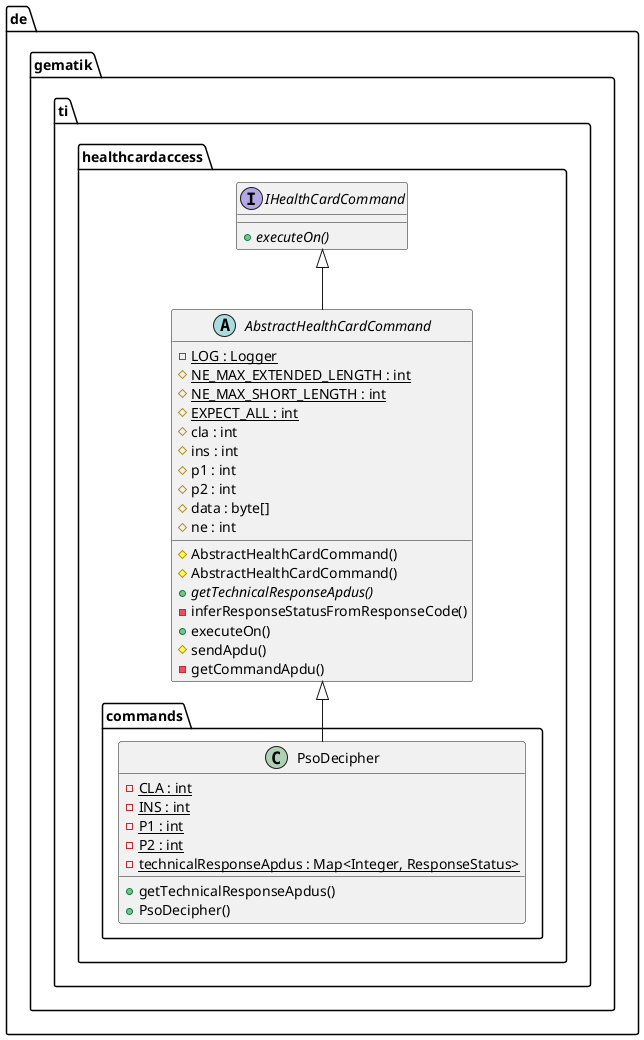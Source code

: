@startuml

 package de.gematik.ti.healthcardaccess {
    interface IHealthCardCommand {
        {abstract} + executeOn()
    }
  }

 package de.gematik.ti.healthcardaccess {
    abstract class AbstractHealthCardCommand {
        {static} - LOG : Logger
        {static} # NE_MAX_EXTENDED_LENGTH : int
        {static} # NE_MAX_SHORT_LENGTH : int
        {static} # EXPECT_ALL : int
        # cla : int
        # ins : int
        # p1 : int
        # p2 : int
        # data : byte[]
        # ne : int
        # AbstractHealthCardCommand()
        # AbstractHealthCardCommand()
        {abstract} + getTechnicalResponseApdus()
        - inferResponseStatusFromResponseCode()
        + executeOn()
        # sendApdu()
        - getCommandApdu()
    }
  }

package de.gematik.ti.healthcardaccess {
    package de.gematik.ti.healthcardaccess.commands {
      class PsoDecipher {
          {static} - CLA : int
          {static} - INS : int
          {static} - P1 : int
          {static} - P2 : int
          {static} - technicalResponseApdus : Map<Integer, ResponseStatus>
          + getTechnicalResponseApdus()
          + PsoDecipher()
      }
    }
  }

  AbstractHealthCardCommand -up-|> IHealthCardCommand
  PsoDecipher -up-|> AbstractHealthCardCommand

@enduml
